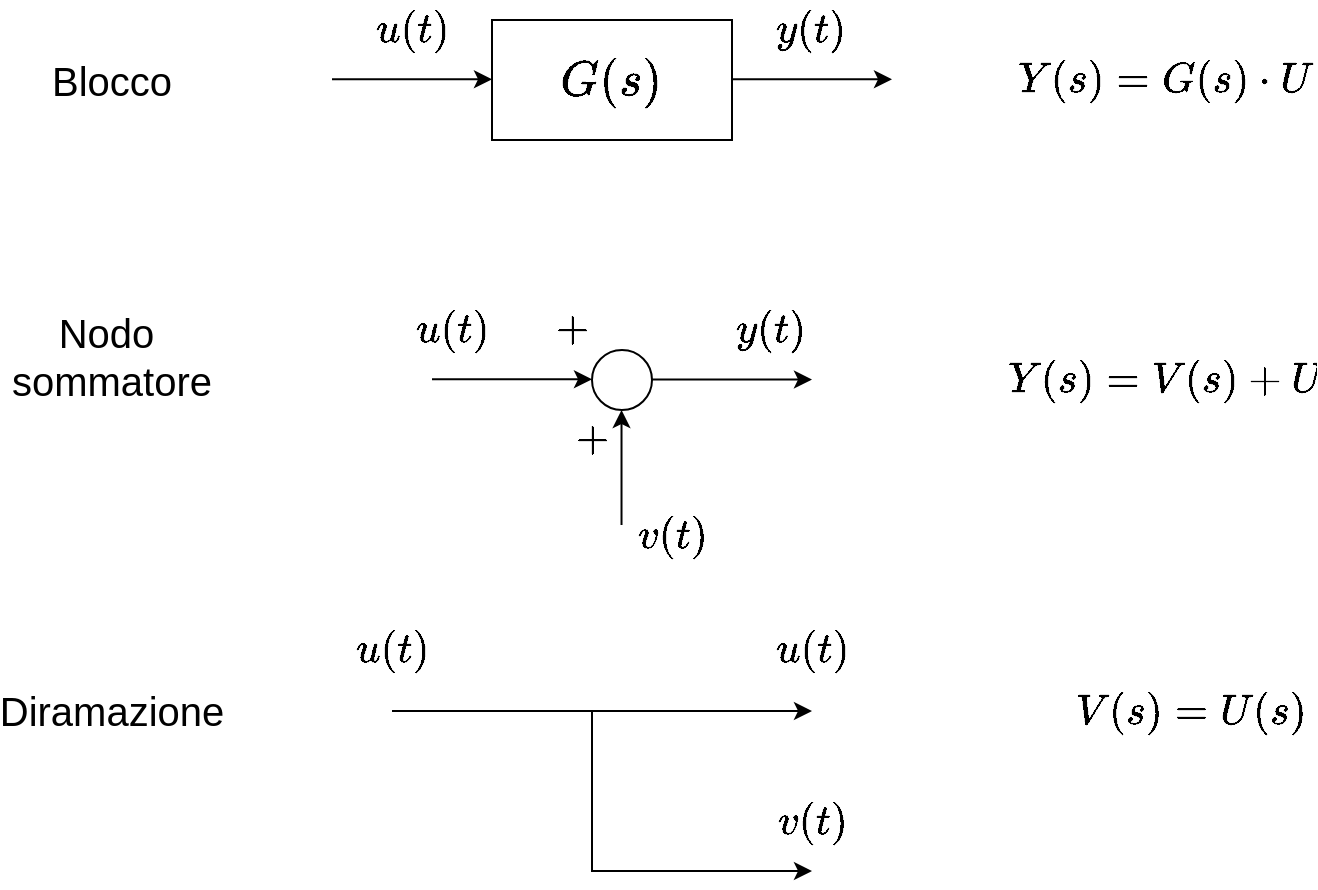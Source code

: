 <mxfile version="24.8.3">
  <diagram name="Pagina-1" id="qynmgUaijVPvpx2gWuF3">
    <mxGraphModel dx="1219" dy="638" grid="1" gridSize="10" guides="1" tooltips="1" connect="1" arrows="1" fold="1" page="1" pageScale="1" pageWidth="827" pageHeight="1169" math="1" shadow="0">
      <root>
        <mxCell id="0" />
        <mxCell id="1" parent="0" />
        <mxCell id="v_qABUmsBvEk_b86LKDn-2" value="\(G(s)\)" style="rounded=0;whiteSpace=wrap;html=1;fontSize=21;fillColor=none;" vertex="1" parent="1">
          <mxGeometry x="320" y="220" width="120" height="60" as="geometry" />
        </mxCell>
        <mxCell id="v_qABUmsBvEk_b86LKDn-3" value="" style="endArrow=classic;html=1;rounded=0;" edge="1" parent="1">
          <mxGeometry width="50" height="50" relative="1" as="geometry">
            <mxPoint x="240" y="249.66" as="sourcePoint" />
            <mxPoint x="320" y="249.66" as="targetPoint" />
            <Array as="points">
              <mxPoint x="270" y="249.66" />
            </Array>
          </mxGeometry>
        </mxCell>
        <mxCell id="v_qABUmsBvEk_b86LKDn-4" value="" style="endArrow=classic;html=1;rounded=0;" edge="1" parent="1">
          <mxGeometry width="50" height="50" relative="1" as="geometry">
            <mxPoint x="440" y="249.66" as="sourcePoint" />
            <mxPoint x="520" y="249.66" as="targetPoint" />
            <Array as="points">
              <mxPoint x="470" y="249.66" />
            </Array>
          </mxGeometry>
        </mxCell>
        <mxCell id="v_qABUmsBvEk_b86LKDn-5" value="\(u(t)\)" style="text;html=1;align=center;verticalAlign=middle;whiteSpace=wrap;rounded=0;fontSize=18;" vertex="1" parent="1">
          <mxGeometry x="250" y="210" width="60" height="30" as="geometry" />
        </mxCell>
        <mxCell id="v_qABUmsBvEk_b86LKDn-6" value="\(y(t)\)" style="text;html=1;align=center;verticalAlign=middle;whiteSpace=wrap;rounded=0;fontSize=18;" vertex="1" parent="1">
          <mxGeometry x="450" y="210" width="60" height="30" as="geometry" />
        </mxCell>
        <mxCell id="v_qABUmsBvEk_b86LKDn-7" value="\(Y(s)=G(s)\cdot U(s)\)" style="text;html=1;align=center;verticalAlign=middle;whiteSpace=wrap;rounded=0;fontSize=18;" vertex="1" parent="1">
          <mxGeometry x="640" y="235" width="60" height="30" as="geometry" />
        </mxCell>
        <mxCell id="v_qABUmsBvEk_b86LKDn-8" value="Blocco" style="text;html=1;align=center;verticalAlign=middle;whiteSpace=wrap;rounded=0;fontSize=20;" vertex="1" parent="1">
          <mxGeometry x="100" y="235" width="60" height="30" as="geometry" />
        </mxCell>
        <mxCell id="v_qABUmsBvEk_b86LKDn-16" value="Nodo&amp;nbsp;&lt;div&gt;sommatore&lt;/div&gt;" style="text;html=1;align=center;verticalAlign=middle;whiteSpace=wrap;rounded=0;fontSize=20;" vertex="1" parent="1">
          <mxGeometry x="100" y="372.5" width="60" height="30" as="geometry" />
        </mxCell>
        <mxCell id="v_qABUmsBvEk_b86LKDn-17" value="" style="endArrow=classic;html=1;rounded=0;" edge="1" parent="1">
          <mxGeometry width="50" height="50" relative="1" as="geometry">
            <mxPoint x="290" y="399.66" as="sourcePoint" />
            <mxPoint x="370" y="399.66" as="targetPoint" />
            <Array as="points">
              <mxPoint x="320" y="399.66" />
            </Array>
          </mxGeometry>
        </mxCell>
        <mxCell id="v_qABUmsBvEk_b86LKDn-18" value="\(u(t)\)" style="text;html=1;align=center;verticalAlign=middle;whiteSpace=wrap;rounded=0;fontSize=18;" vertex="1" parent="1">
          <mxGeometry x="270" y="360" width="60" height="30" as="geometry" />
        </mxCell>
        <mxCell id="v_qABUmsBvEk_b86LKDn-19" value="" style="ellipse;whiteSpace=wrap;html=1;aspect=fixed;fillColor=none;" vertex="1" parent="1">
          <mxGeometry x="370" y="385" width="30" height="30" as="geometry" />
        </mxCell>
        <mxCell id="v_qABUmsBvEk_b86LKDn-20" value="" style="endArrow=classic;html=1;rounded=0;" edge="1" parent="1">
          <mxGeometry width="50" height="50" relative="1" as="geometry">
            <mxPoint x="384.76" y="472.5" as="sourcePoint" />
            <mxPoint x="384.76" y="415" as="targetPoint" />
          </mxGeometry>
        </mxCell>
        <mxCell id="v_qABUmsBvEk_b86LKDn-21" value="\(v(t)\)" style="text;html=1;align=center;verticalAlign=middle;whiteSpace=wrap;rounded=0;fontSize=18;" vertex="1" parent="1">
          <mxGeometry x="380" y="462.5" width="60" height="30" as="geometry" />
        </mxCell>
        <mxCell id="v_qABUmsBvEk_b86LKDn-22" value="\(+\)" style="text;html=1;align=center;verticalAlign=middle;whiteSpace=wrap;rounded=0;fontSize=18;" vertex="1" parent="1">
          <mxGeometry x="340" y="415" width="60" height="30" as="geometry" />
        </mxCell>
        <mxCell id="v_qABUmsBvEk_b86LKDn-23" value="\(+\)" style="text;html=1;align=center;verticalAlign=middle;whiteSpace=wrap;rounded=0;fontSize=18;" vertex="1" parent="1">
          <mxGeometry x="330" y="360" width="60" height="30" as="geometry" />
        </mxCell>
        <mxCell id="v_qABUmsBvEk_b86LKDn-24" value="" style="endArrow=classic;html=1;rounded=0;" edge="1" parent="1">
          <mxGeometry width="50" height="50" relative="1" as="geometry">
            <mxPoint x="400" y="399.76" as="sourcePoint" />
            <mxPoint x="480" y="399.76" as="targetPoint" />
            <Array as="points">
              <mxPoint x="430" y="399.76" />
            </Array>
          </mxGeometry>
        </mxCell>
        <mxCell id="v_qABUmsBvEk_b86LKDn-25" value="\(y(t)\)" style="text;html=1;align=center;verticalAlign=middle;whiteSpace=wrap;rounded=0;fontSize=18;" vertex="1" parent="1">
          <mxGeometry x="430" y="360" width="60" height="30" as="geometry" />
        </mxCell>
        <mxCell id="v_qABUmsBvEk_b86LKDn-27" value="\(Y(s)=V(s)+ U(s)\)" style="text;html=1;align=center;verticalAlign=middle;whiteSpace=wrap;rounded=0;fontSize=18;" vertex="1" parent="1">
          <mxGeometry x="640" y="385" width="60" height="30" as="geometry" />
        </mxCell>
        <mxCell id="v_qABUmsBvEk_b86LKDn-28" value="Diramazione" style="text;html=1;align=center;verticalAlign=middle;whiteSpace=wrap;rounded=0;fontSize=20;" vertex="1" parent="1">
          <mxGeometry x="100" y="550" width="60" height="30" as="geometry" />
        </mxCell>
        <mxCell id="v_qABUmsBvEk_b86LKDn-29" value="" style="endArrow=classic;html=1;rounded=0;" edge="1" parent="1">
          <mxGeometry width="50" height="50" relative="1" as="geometry">
            <mxPoint x="270" y="565.5" as="sourcePoint" />
            <mxPoint x="480" y="565.5" as="targetPoint" />
          </mxGeometry>
        </mxCell>
        <mxCell id="v_qABUmsBvEk_b86LKDn-30" value="\(u(t)\)" style="text;html=1;align=center;verticalAlign=middle;whiteSpace=wrap;rounded=0;fontSize=18;" vertex="1" parent="1">
          <mxGeometry x="240" y="520" width="60" height="30" as="geometry" />
        </mxCell>
        <mxCell id="v_qABUmsBvEk_b86LKDn-31" value="\(u(t)\)" style="text;html=1;align=center;verticalAlign=middle;whiteSpace=wrap;rounded=0;fontSize=18;" vertex="1" parent="1">
          <mxGeometry x="450" y="520" width="60" height="30" as="geometry" />
        </mxCell>
        <mxCell id="v_qABUmsBvEk_b86LKDn-32" value="" style="endArrow=classic;html=1;rounded=0;" edge="1" parent="1">
          <mxGeometry width="50" height="50" relative="1" as="geometry">
            <mxPoint x="370" y="565.5" as="sourcePoint" />
            <mxPoint x="480" y="645.5" as="targetPoint" />
            <Array as="points">
              <mxPoint x="370" y="645.5" />
            </Array>
          </mxGeometry>
        </mxCell>
        <mxCell id="v_qABUmsBvEk_b86LKDn-33" value="\(v(t)\)" style="text;html=1;align=center;verticalAlign=middle;whiteSpace=wrap;rounded=0;fontSize=18;" vertex="1" parent="1">
          <mxGeometry x="450" y="605.5" width="60" height="30" as="geometry" />
        </mxCell>
        <mxCell id="v_qABUmsBvEk_b86LKDn-34" value="\(V(s)= U(s)\)" style="text;html=1;align=center;verticalAlign=middle;whiteSpace=wrap;rounded=0;fontSize=18;" vertex="1" parent="1">
          <mxGeometry x="640" y="550.5" width="60" height="30" as="geometry" />
        </mxCell>
      </root>
    </mxGraphModel>
  </diagram>
</mxfile>
